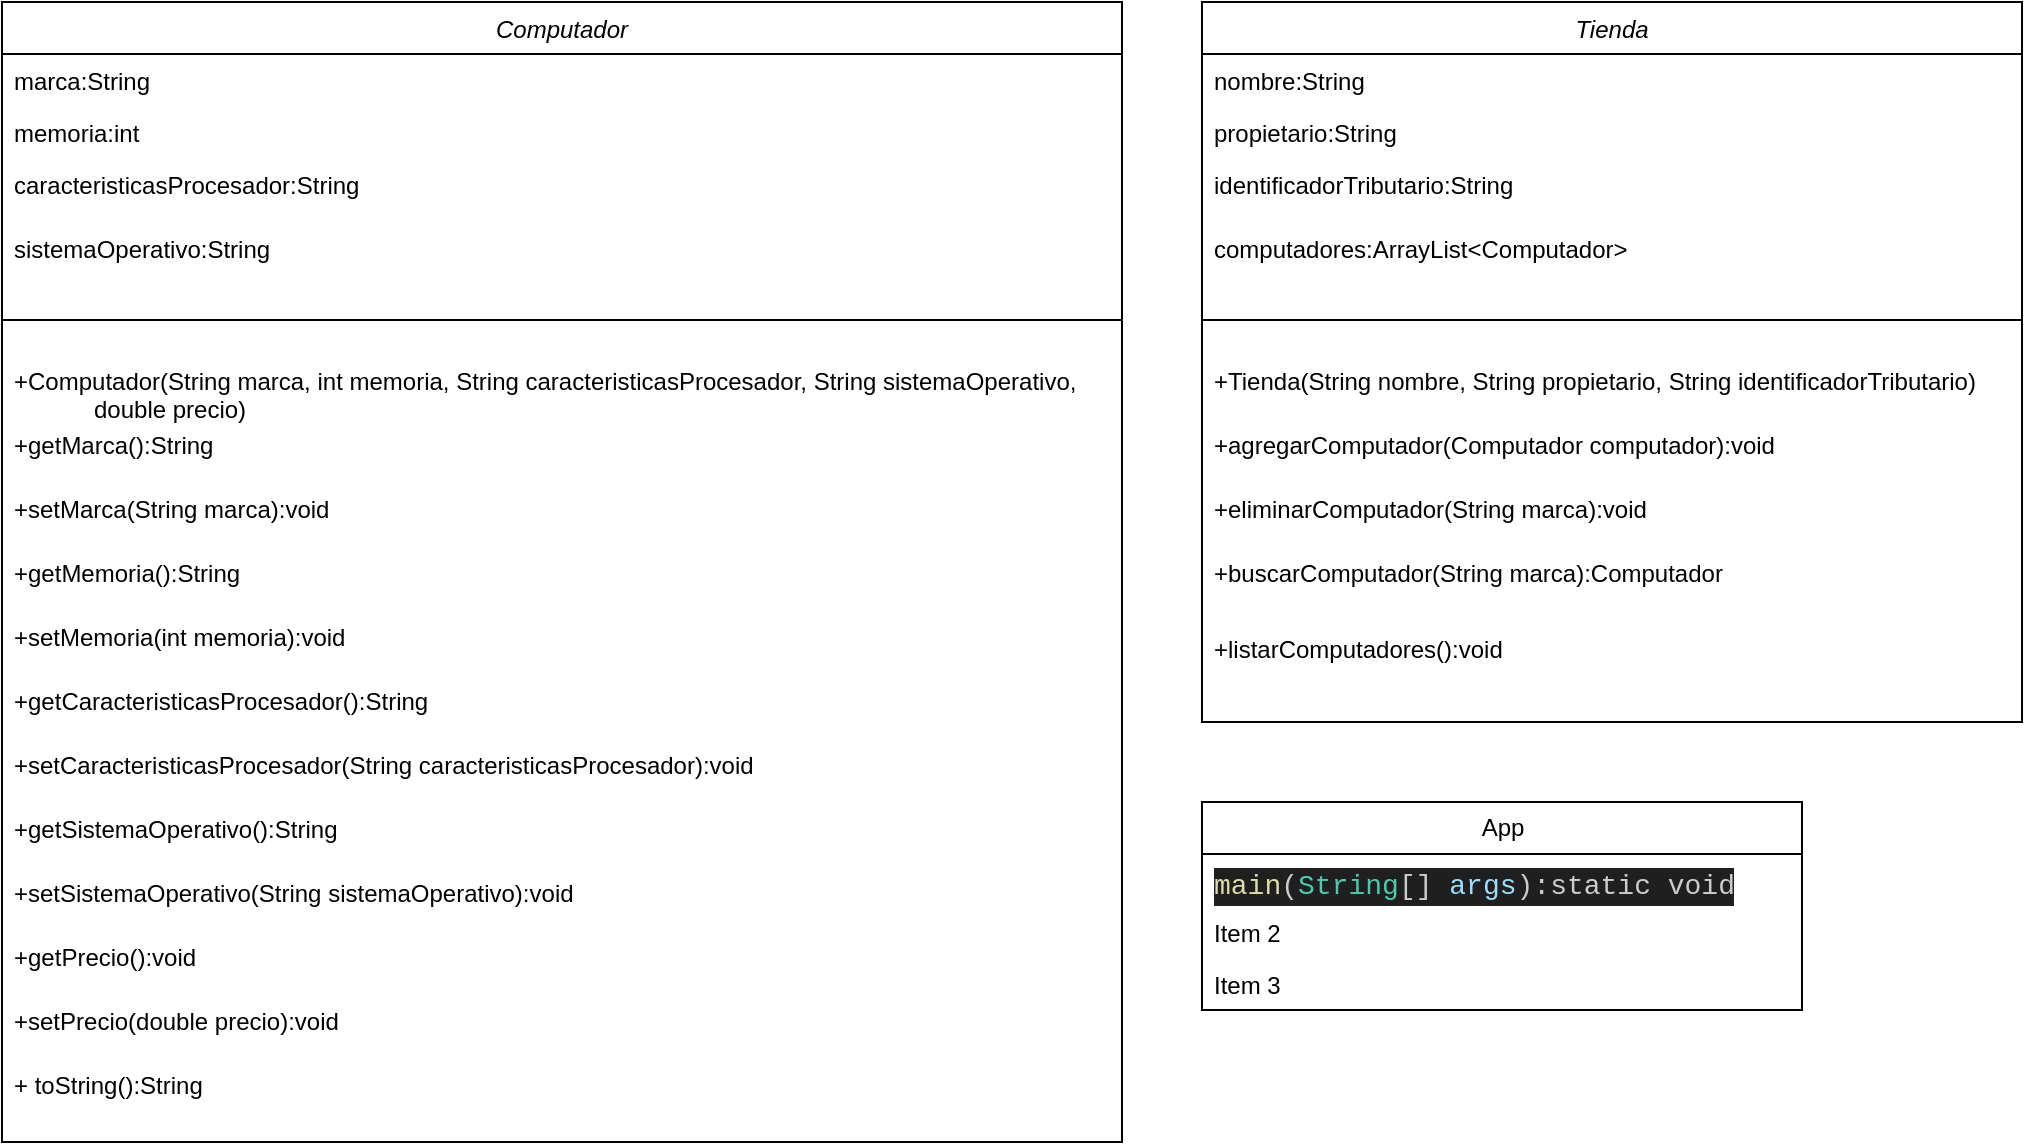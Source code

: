 <mxfile version="24.7.6">
  <diagram id="C5RBs43oDa-KdzZeNtuy" name="Page-1">
    <mxGraphModel dx="1434" dy="780" grid="1" gridSize="10" guides="1" tooltips="1" connect="1" arrows="1" fold="1" page="1" pageScale="1" pageWidth="827" pageHeight="1169" math="0" shadow="0">
      <root>
        <mxCell id="WIyWlLk6GJQsqaUBKTNV-0" />
        <mxCell id="WIyWlLk6GJQsqaUBKTNV-1" parent="WIyWlLk6GJQsqaUBKTNV-0" />
        <mxCell id="zkfFHV4jXpPFQw0GAbJ--0" value="Computador" style="swimlane;fontStyle=2;align=center;verticalAlign=top;childLayout=stackLayout;horizontal=1;startSize=26;horizontalStack=0;resizeParent=1;resizeLast=0;collapsible=1;marginBottom=0;rounded=0;shadow=0;strokeWidth=1;" parent="WIyWlLk6GJQsqaUBKTNV-1" vertex="1">
          <mxGeometry x="20" y="30" width="560" height="570" as="geometry">
            <mxRectangle x="220" y="250" width="160" height="26" as="alternateBounds" />
          </mxGeometry>
        </mxCell>
        <mxCell id="zkfFHV4jXpPFQw0GAbJ--1" value="marca:String" style="text;align=left;verticalAlign=top;spacingLeft=4;spacingRight=4;overflow=hidden;rotatable=0;points=[[0,0.5],[1,0.5]];portConstraint=eastwest;" parent="zkfFHV4jXpPFQw0GAbJ--0" vertex="1">
          <mxGeometry y="26" width="560" height="26" as="geometry" />
        </mxCell>
        <mxCell id="zkfFHV4jXpPFQw0GAbJ--2" value="memoria:int" style="text;align=left;verticalAlign=top;spacingLeft=4;spacingRight=4;overflow=hidden;rotatable=0;points=[[0,0.5],[1,0.5]];portConstraint=eastwest;rounded=0;shadow=0;html=0;" parent="zkfFHV4jXpPFQw0GAbJ--0" vertex="1">
          <mxGeometry y="52" width="560" height="26" as="geometry" />
        </mxCell>
        <mxCell id="zkfFHV4jXpPFQw0GAbJ--3" value="caracteristicasProcesador:String" style="text;align=left;verticalAlign=top;spacingLeft=4;spacingRight=4;overflow=hidden;rotatable=0;points=[[0,0.5],[1,0.5]];portConstraint=eastwest;rounded=0;shadow=0;html=0;" parent="zkfFHV4jXpPFQw0GAbJ--0" vertex="1">
          <mxGeometry y="78" width="560" height="32" as="geometry" />
        </mxCell>
        <mxCell id="BDs8CfcMr4MGcbAnCGqS-0" value="sistemaOperativo:String" style="text;align=left;verticalAlign=top;spacingLeft=4;spacingRight=4;overflow=hidden;rotatable=0;points=[[0,0.5],[1,0.5]];portConstraint=eastwest;rounded=0;shadow=0;html=0;" vertex="1" parent="zkfFHV4jXpPFQw0GAbJ--0">
          <mxGeometry y="110" width="560" height="32" as="geometry" />
        </mxCell>
        <mxCell id="zkfFHV4jXpPFQw0GAbJ--4" value="" style="line;html=1;strokeWidth=1;align=left;verticalAlign=middle;spacingTop=-1;spacingLeft=3;spacingRight=3;rotatable=0;labelPosition=right;points=[];portConstraint=eastwest;" parent="zkfFHV4jXpPFQw0GAbJ--0" vertex="1">
          <mxGeometry y="142" width="560" height="34" as="geometry" />
        </mxCell>
        <mxCell id="BDs8CfcMr4MGcbAnCGqS-1" value="+Computador(String marca, int memoria, String caracteristicasProcesador, String sistemaOperativo,&#xa;            double precio)" style="text;align=left;verticalAlign=top;spacingLeft=4;spacingRight=4;overflow=hidden;rotatable=0;points=[[0,0.5],[1,0.5]];portConstraint=eastwest;rounded=0;shadow=0;html=0;" vertex="1" parent="zkfFHV4jXpPFQw0GAbJ--0">
          <mxGeometry y="176" width="560" height="32" as="geometry" />
        </mxCell>
        <mxCell id="BDs8CfcMr4MGcbAnCGqS-4" value="+getMarca():String" style="text;align=left;verticalAlign=top;spacingLeft=4;spacingRight=4;overflow=hidden;rotatable=0;points=[[0,0.5],[1,0.5]];portConstraint=eastwest;rounded=0;shadow=0;html=0;" vertex="1" parent="zkfFHV4jXpPFQw0GAbJ--0">
          <mxGeometry y="208" width="560" height="32" as="geometry" />
        </mxCell>
        <mxCell id="BDs8CfcMr4MGcbAnCGqS-3" value="+setMarca(String marca):void" style="text;align=left;verticalAlign=top;spacingLeft=4;spacingRight=4;overflow=hidden;rotatable=0;points=[[0,0.5],[1,0.5]];portConstraint=eastwest;rounded=0;shadow=0;html=0;" vertex="1" parent="zkfFHV4jXpPFQw0GAbJ--0">
          <mxGeometry y="240" width="560" height="32" as="geometry" />
        </mxCell>
        <mxCell id="BDs8CfcMr4MGcbAnCGqS-2" value="+getMemoria():String" style="text;align=left;verticalAlign=top;spacingLeft=4;spacingRight=4;overflow=hidden;rotatable=0;points=[[0,0.5],[1,0.5]];portConstraint=eastwest;rounded=0;shadow=0;html=0;" vertex="1" parent="zkfFHV4jXpPFQw0GAbJ--0">
          <mxGeometry y="272" width="560" height="32" as="geometry" />
        </mxCell>
        <mxCell id="BDs8CfcMr4MGcbAnCGqS-5" value="+setMemoria(int memoria):void" style="text;align=left;verticalAlign=top;spacingLeft=4;spacingRight=4;overflow=hidden;rotatable=0;points=[[0,0.5],[1,0.5]];portConstraint=eastwest;rounded=0;shadow=0;html=0;" vertex="1" parent="zkfFHV4jXpPFQw0GAbJ--0">
          <mxGeometry y="304" width="560" height="32" as="geometry" />
        </mxCell>
        <mxCell id="BDs8CfcMr4MGcbAnCGqS-6" value="+getCaracteristicasProcesador():String" style="text;align=left;verticalAlign=top;spacingLeft=4;spacingRight=4;overflow=hidden;rotatable=0;points=[[0,0.5],[1,0.5]];portConstraint=eastwest;rounded=0;shadow=0;html=0;" vertex="1" parent="zkfFHV4jXpPFQw0GAbJ--0">
          <mxGeometry y="336" width="560" height="32" as="geometry" />
        </mxCell>
        <mxCell id="BDs8CfcMr4MGcbAnCGqS-7" value="+setCaracteristicasProcesador(String caracteristicasProcesador):void" style="text;align=left;verticalAlign=top;spacingLeft=4;spacingRight=4;overflow=hidden;rotatable=0;points=[[0,0.5],[1,0.5]];portConstraint=eastwest;rounded=0;shadow=0;html=0;" vertex="1" parent="zkfFHV4jXpPFQw0GAbJ--0">
          <mxGeometry y="368" width="560" height="32" as="geometry" />
        </mxCell>
        <mxCell id="BDs8CfcMr4MGcbAnCGqS-8" value="+getSistemaOperativo():String" style="text;align=left;verticalAlign=top;spacingLeft=4;spacingRight=4;overflow=hidden;rotatable=0;points=[[0,0.5],[1,0.5]];portConstraint=eastwest;rounded=0;shadow=0;html=0;" vertex="1" parent="zkfFHV4jXpPFQw0GAbJ--0">
          <mxGeometry y="400" width="560" height="32" as="geometry" />
        </mxCell>
        <mxCell id="BDs8CfcMr4MGcbAnCGqS-9" value="+setSistemaOperativo(String sistemaOperativo):void" style="text;align=left;verticalAlign=top;spacingLeft=4;spacingRight=4;overflow=hidden;rotatable=0;points=[[0,0.5],[1,0.5]];portConstraint=eastwest;rounded=0;shadow=0;html=0;" vertex="1" parent="zkfFHV4jXpPFQw0GAbJ--0">
          <mxGeometry y="432" width="560" height="32" as="geometry" />
        </mxCell>
        <mxCell id="BDs8CfcMr4MGcbAnCGqS-10" value="+getPrecio():void" style="text;align=left;verticalAlign=top;spacingLeft=4;spacingRight=4;overflow=hidden;rotatable=0;points=[[0,0.5],[1,0.5]];portConstraint=eastwest;rounded=0;shadow=0;html=0;" vertex="1" parent="zkfFHV4jXpPFQw0GAbJ--0">
          <mxGeometry y="464" width="560" height="32" as="geometry" />
        </mxCell>
        <mxCell id="BDs8CfcMr4MGcbAnCGqS-11" value="+setPrecio(double precio):void" style="text;align=left;verticalAlign=top;spacingLeft=4;spacingRight=4;overflow=hidden;rotatable=0;points=[[0,0.5],[1,0.5]];portConstraint=eastwest;rounded=0;shadow=0;html=0;" vertex="1" parent="zkfFHV4jXpPFQw0GAbJ--0">
          <mxGeometry y="496" width="560" height="32" as="geometry" />
        </mxCell>
        <mxCell id="BDs8CfcMr4MGcbAnCGqS-12" value="+ toString():String" style="text;align=left;verticalAlign=top;spacingLeft=4;spacingRight=4;overflow=hidden;rotatable=0;points=[[0,0.5],[1,0.5]];portConstraint=eastwest;rounded=0;shadow=0;html=0;" vertex="1" parent="zkfFHV4jXpPFQw0GAbJ--0">
          <mxGeometry y="528" width="560" height="32" as="geometry" />
        </mxCell>
        <mxCell id="BDs8CfcMr4MGcbAnCGqS-18" value="Tienda" style="swimlane;fontStyle=2;align=center;verticalAlign=top;childLayout=stackLayout;horizontal=1;startSize=26;horizontalStack=0;resizeParent=1;resizeLast=0;collapsible=1;marginBottom=0;rounded=0;shadow=0;strokeWidth=1;" vertex="1" parent="WIyWlLk6GJQsqaUBKTNV-1">
          <mxGeometry x="620" y="30" width="410" height="360" as="geometry">
            <mxRectangle x="220" y="250" width="160" height="26" as="alternateBounds" />
          </mxGeometry>
        </mxCell>
        <mxCell id="BDs8CfcMr4MGcbAnCGqS-19" value="nombre:String" style="text;align=left;verticalAlign=top;spacingLeft=4;spacingRight=4;overflow=hidden;rotatable=0;points=[[0,0.5],[1,0.5]];portConstraint=eastwest;" vertex="1" parent="BDs8CfcMr4MGcbAnCGqS-18">
          <mxGeometry y="26" width="410" height="26" as="geometry" />
        </mxCell>
        <mxCell id="BDs8CfcMr4MGcbAnCGqS-20" value="propietario:String" style="text;align=left;verticalAlign=top;spacingLeft=4;spacingRight=4;overflow=hidden;rotatable=0;points=[[0,0.5],[1,0.5]];portConstraint=eastwest;rounded=0;shadow=0;html=0;" vertex="1" parent="BDs8CfcMr4MGcbAnCGqS-18">
          <mxGeometry y="52" width="410" height="26" as="geometry" />
        </mxCell>
        <mxCell id="BDs8CfcMr4MGcbAnCGqS-21" value="identificadorTributario:String" style="text;align=left;verticalAlign=top;spacingLeft=4;spacingRight=4;overflow=hidden;rotatable=0;points=[[0,0.5],[1,0.5]];portConstraint=eastwest;rounded=0;shadow=0;html=0;" vertex="1" parent="BDs8CfcMr4MGcbAnCGqS-18">
          <mxGeometry y="78" width="410" height="32" as="geometry" />
        </mxCell>
        <mxCell id="BDs8CfcMr4MGcbAnCGqS-22" value="computadores:ArrayList&lt;Computador&gt;" style="text;align=left;verticalAlign=top;spacingLeft=4;spacingRight=4;overflow=hidden;rotatable=0;points=[[0,0.5],[1,0.5]];portConstraint=eastwest;rounded=0;shadow=0;html=0;" vertex="1" parent="BDs8CfcMr4MGcbAnCGqS-18">
          <mxGeometry y="110" width="410" height="32" as="geometry" />
        </mxCell>
        <mxCell id="BDs8CfcMr4MGcbAnCGqS-23" value="" style="line;html=1;strokeWidth=1;align=left;verticalAlign=middle;spacingTop=-1;spacingLeft=3;spacingRight=3;rotatable=0;labelPosition=right;points=[];portConstraint=eastwest;" vertex="1" parent="BDs8CfcMr4MGcbAnCGqS-18">
          <mxGeometry y="142" width="410" height="34" as="geometry" />
        </mxCell>
        <mxCell id="BDs8CfcMr4MGcbAnCGqS-24" value="+Tienda(String nombre, String propietario, String identificadorTributario)" style="text;align=left;verticalAlign=top;spacingLeft=4;spacingRight=4;overflow=hidden;rotatable=0;points=[[0,0.5],[1,0.5]];portConstraint=eastwest;rounded=0;shadow=0;html=0;" vertex="1" parent="BDs8CfcMr4MGcbAnCGqS-18">
          <mxGeometry y="176" width="410" height="32" as="geometry" />
        </mxCell>
        <mxCell id="BDs8CfcMr4MGcbAnCGqS-25" value="+agregarComputador(Computador computador):void" style="text;align=left;verticalAlign=top;spacingLeft=4;spacingRight=4;overflow=hidden;rotatable=0;points=[[0,0.5],[1,0.5]];portConstraint=eastwest;rounded=0;shadow=0;html=0;" vertex="1" parent="BDs8CfcMr4MGcbAnCGqS-18">
          <mxGeometry y="208" width="410" height="32" as="geometry" />
        </mxCell>
        <mxCell id="BDs8CfcMr4MGcbAnCGqS-26" value="+eliminarComputador(String marca):void" style="text;align=left;verticalAlign=top;spacingLeft=4;spacingRight=4;overflow=hidden;rotatable=0;points=[[0,0.5],[1,0.5]];portConstraint=eastwest;rounded=0;shadow=0;html=0;" vertex="1" parent="BDs8CfcMr4MGcbAnCGqS-18">
          <mxGeometry y="240" width="410" height="32" as="geometry" />
        </mxCell>
        <mxCell id="BDs8CfcMr4MGcbAnCGqS-27" value="+buscarComputador(String marca):Computador" style="text;align=left;verticalAlign=top;spacingLeft=4;spacingRight=4;overflow=hidden;rotatable=0;points=[[0,0.5],[1,0.5]];portConstraint=eastwest;rounded=0;shadow=0;html=0;" vertex="1" parent="BDs8CfcMr4MGcbAnCGqS-18">
          <mxGeometry y="272" width="410" height="38" as="geometry" />
        </mxCell>
        <mxCell id="BDs8CfcMr4MGcbAnCGqS-36" value="+listarComputadores():void" style="text;align=left;verticalAlign=top;spacingLeft=4;spacingRight=4;overflow=hidden;rotatable=0;points=[[0,0.5],[1,0.5]];portConstraint=eastwest;rounded=0;shadow=0;html=0;" vertex="1" parent="BDs8CfcMr4MGcbAnCGqS-18">
          <mxGeometry y="310" width="410" height="38" as="geometry" />
        </mxCell>
        <mxCell id="BDs8CfcMr4MGcbAnCGqS-37" value="App" style="swimlane;fontStyle=0;childLayout=stackLayout;horizontal=1;startSize=26;fillColor=none;horizontalStack=0;resizeParent=1;resizeParentMax=0;resizeLast=0;collapsible=1;marginBottom=0;html=1;" vertex="1" parent="WIyWlLk6GJQsqaUBKTNV-1">
          <mxGeometry x="620" y="430" width="300" height="104" as="geometry" />
        </mxCell>
        <mxCell id="BDs8CfcMr4MGcbAnCGqS-38" value="&lt;div style=&quot;color: rgb(204, 204, 204); background-color: rgb(31, 31, 31); font-family: Consolas, &amp;quot;Courier New&amp;quot;, monospace; font-size: 14px; line-height: 19px; white-space: pre;&quot;&gt;&lt;span style=&quot;color: #dcdcaa;&quot;&gt;main&lt;/span&gt;(&lt;span style=&quot;color: #4ec9b0;&quot;&gt;String&lt;/span&gt;[] &lt;span style=&quot;color: #9cdcfe;&quot;&gt;args&lt;/span&gt;):static void&lt;/div&gt;" style="text;strokeColor=none;fillColor=none;align=left;verticalAlign=top;spacingLeft=4;spacingRight=4;overflow=hidden;rotatable=0;points=[[0,0.5],[1,0.5]];portConstraint=eastwest;whiteSpace=wrap;html=1;" vertex="1" parent="BDs8CfcMr4MGcbAnCGqS-37">
          <mxGeometry y="26" width="300" height="26" as="geometry" />
        </mxCell>
        <mxCell id="BDs8CfcMr4MGcbAnCGqS-39" value="Item 2" style="text;strokeColor=none;fillColor=none;align=left;verticalAlign=top;spacingLeft=4;spacingRight=4;overflow=hidden;rotatable=0;points=[[0,0.5],[1,0.5]];portConstraint=eastwest;whiteSpace=wrap;html=1;" vertex="1" parent="BDs8CfcMr4MGcbAnCGqS-37">
          <mxGeometry y="52" width="300" height="26" as="geometry" />
        </mxCell>
        <mxCell id="BDs8CfcMr4MGcbAnCGqS-40" value="Item 3" style="text;strokeColor=none;fillColor=none;align=left;verticalAlign=top;spacingLeft=4;spacingRight=4;overflow=hidden;rotatable=0;points=[[0,0.5],[1,0.5]];portConstraint=eastwest;whiteSpace=wrap;html=1;" vertex="1" parent="BDs8CfcMr4MGcbAnCGqS-37">
          <mxGeometry y="78" width="300" height="26" as="geometry" />
        </mxCell>
      </root>
    </mxGraphModel>
  </diagram>
</mxfile>
